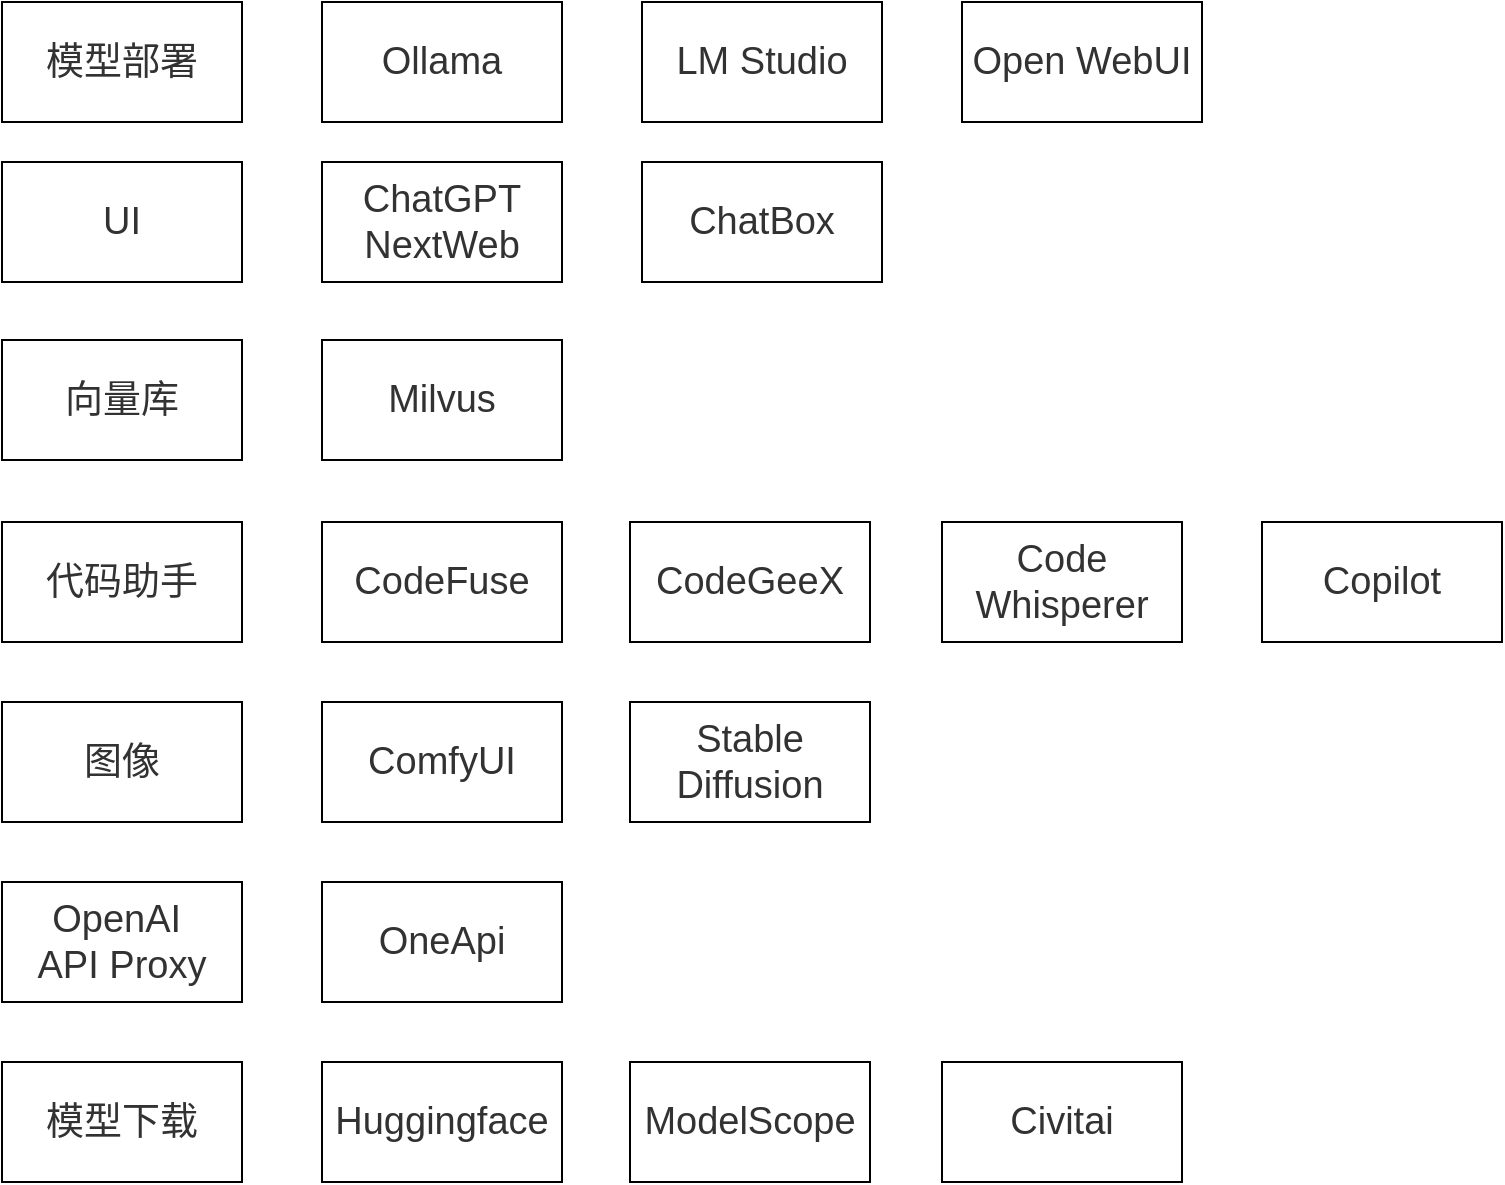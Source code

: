 <mxfile version="24.7.10">
  <diagram name="第 1 页" id="PDHeMenidrBcFPeE-wvX">
    <mxGraphModel dx="1434" dy="738" grid="1" gridSize="10" guides="1" tooltips="1" connect="1" arrows="1" fold="1" page="1" pageScale="1" pageWidth="827" pageHeight="1169" math="0" shadow="0">
      <root>
        <mxCell id="0" />
        <mxCell id="1" parent="0" />
        <mxCell id="YlcSn1d-cx9hKhMfV2pr-1" value="&lt;font face=&quot;Microsoft YaHei, 微软雅黑, Arial&quot; color=&quot;#323232&quot;&gt;&lt;span style=&quot;font-size: 19px; background-color: rgba(255, 255, 255, 0.01);&quot;&gt;模型部署&lt;/span&gt;&lt;/font&gt;" style="rounded=0;whiteSpace=wrap;html=1;" vertex="1" parent="1">
          <mxGeometry x="120" y="60" width="120" height="60" as="geometry" />
        </mxCell>
        <mxCell id="YlcSn1d-cx9hKhMfV2pr-2" value="&lt;font face=&quot;Microsoft YaHei, 微软雅黑, Arial&quot; color=&quot;#323232&quot;&gt;&lt;span style=&quot;font-size: 19px; background-color: rgba(255, 255, 255, 0.01);&quot;&gt;Ollama&lt;/span&gt;&lt;/font&gt;" style="rounded=0;whiteSpace=wrap;html=1;" vertex="1" parent="1">
          <mxGeometry x="280" y="60" width="120" height="60" as="geometry" />
        </mxCell>
        <mxCell id="YlcSn1d-cx9hKhMfV2pr-3" value="&lt;font face=&quot;Microsoft YaHei, 微软雅黑, Arial&quot; color=&quot;#323232&quot;&gt;&lt;span style=&quot;font-size: 19px; background-color: rgba(255, 255, 255, 0.01);&quot;&gt;LM Studio&lt;/span&gt;&lt;/font&gt;" style="rounded=0;whiteSpace=wrap;html=1;" vertex="1" parent="1">
          <mxGeometry x="440" y="60" width="120" height="60" as="geometry" />
        </mxCell>
        <mxCell id="YlcSn1d-cx9hKhMfV2pr-4" value="&lt;font face=&quot;Microsoft YaHei, 微软雅黑, Arial&quot; color=&quot;#323232&quot;&gt;&lt;span style=&quot;font-size: 19px; background-color: rgba(255, 255, 255, 0.01);&quot;&gt;Open WebUI&lt;/span&gt;&lt;/font&gt;" style="rounded=0;whiteSpace=wrap;html=1;" vertex="1" parent="1">
          <mxGeometry x="600" y="60" width="120" height="60" as="geometry" />
        </mxCell>
        <mxCell id="YlcSn1d-cx9hKhMfV2pr-5" value="&lt;font face=&quot;Microsoft YaHei, 微软雅黑, Arial&quot; color=&quot;#323232&quot;&gt;&lt;span style=&quot;font-size: 19px; background-color: rgba(255, 255, 255, 0.01);&quot;&gt;UI&lt;/span&gt;&lt;/font&gt;" style="rounded=0;whiteSpace=wrap;html=1;" vertex="1" parent="1">
          <mxGeometry x="120" y="140" width="120" height="60" as="geometry" />
        </mxCell>
        <mxCell id="YlcSn1d-cx9hKhMfV2pr-6" value="&lt;font face=&quot;Microsoft YaHei, 微软雅黑, Arial&quot; color=&quot;#323232&quot;&gt;&lt;span style=&quot;font-size: 19px; background-color: rgba(255, 255, 255, 0.01);&quot;&gt;ChatGPT&lt;/span&gt;&lt;/font&gt;&lt;div&gt;&lt;font face=&quot;Microsoft YaHei, 微软雅黑, Arial&quot; color=&quot;#323232&quot;&gt;&lt;span style=&quot;font-size: 19px; background-color: rgba(255, 255, 255, 0.01);&quot;&gt;NextWeb&lt;/span&gt;&lt;/font&gt;&lt;/div&gt;" style="rounded=0;whiteSpace=wrap;html=1;" vertex="1" parent="1">
          <mxGeometry x="280" y="140" width="120" height="60" as="geometry" />
        </mxCell>
        <mxCell id="YlcSn1d-cx9hKhMfV2pr-7" value="&lt;font face=&quot;Microsoft YaHei, 微软雅黑, Arial&quot; color=&quot;#323232&quot;&gt;&lt;span style=&quot;font-size: 19px; background-color: rgba(255, 255, 255, 0.01);&quot;&gt;ChatBox&lt;/span&gt;&lt;/font&gt;" style="rounded=0;whiteSpace=wrap;html=1;" vertex="1" parent="1">
          <mxGeometry x="440" y="140" width="120" height="60" as="geometry" />
        </mxCell>
        <mxCell id="YlcSn1d-cx9hKhMfV2pr-8" value="&lt;font face=&quot;Microsoft YaHei, 微软雅黑, Arial&quot; color=&quot;#323232&quot;&gt;&lt;span style=&quot;font-size: 19px; background-color: rgba(255, 255, 255, 0.01);&quot;&gt;向量库&lt;/span&gt;&lt;/font&gt;" style="rounded=0;whiteSpace=wrap;html=1;" vertex="1" parent="1">
          <mxGeometry x="120" y="229" width="120" height="60" as="geometry" />
        </mxCell>
        <mxCell id="YlcSn1d-cx9hKhMfV2pr-9" value="&lt;font face=&quot;Microsoft YaHei, 微软雅黑, Arial&quot; color=&quot;#323232&quot;&gt;&lt;span style=&quot;font-size: 19px; background-color: rgba(255, 255, 255, 0.01);&quot;&gt;Milvus&lt;/span&gt;&lt;/font&gt;" style="rounded=0;whiteSpace=wrap;html=1;" vertex="1" parent="1">
          <mxGeometry x="280" y="229" width="120" height="60" as="geometry" />
        </mxCell>
        <mxCell id="YlcSn1d-cx9hKhMfV2pr-10" value="&lt;font face=&quot;Microsoft YaHei, 微软雅黑, Arial&quot; color=&quot;#323232&quot;&gt;&lt;span style=&quot;font-size: 19px; background-color: rgba(255, 255, 255, 0.01);&quot;&gt;代码助手&lt;/span&gt;&lt;/font&gt;" style="rounded=0;whiteSpace=wrap;html=1;" vertex="1" parent="1">
          <mxGeometry x="120" y="320" width="120" height="60" as="geometry" />
        </mxCell>
        <mxCell id="YlcSn1d-cx9hKhMfV2pr-11" value="&lt;font face=&quot;Microsoft YaHei, 微软雅黑, Arial&quot; color=&quot;#323232&quot;&gt;&lt;span style=&quot;font-size: 19px; background-color: rgba(255, 255, 255, 0.01);&quot;&gt;CodeFuse&lt;/span&gt;&lt;/font&gt;" style="rounded=0;whiteSpace=wrap;html=1;" vertex="1" parent="1">
          <mxGeometry x="280" y="320" width="120" height="60" as="geometry" />
        </mxCell>
        <mxCell id="YlcSn1d-cx9hKhMfV2pr-12" value="&lt;font face=&quot;Microsoft YaHei, 微软雅黑, Arial&quot; color=&quot;#323232&quot;&gt;&lt;span style=&quot;font-size: 19px; background-color: rgba(255, 255, 255, 0.01);&quot;&gt;CodeGeeX&lt;/span&gt;&lt;/font&gt;" style="rounded=0;whiteSpace=wrap;html=1;" vertex="1" parent="1">
          <mxGeometry x="434" y="320" width="120" height="60" as="geometry" />
        </mxCell>
        <mxCell id="YlcSn1d-cx9hKhMfV2pr-13" value="&lt;font face=&quot;Microsoft YaHei, 微软雅黑, Arial&quot; color=&quot;#323232&quot;&gt;&lt;span style=&quot;font-size: 19px; background-color: rgba(255, 255, 255, 0.01);&quot;&gt;Code&lt;/span&gt;&lt;/font&gt;&lt;div&gt;&lt;font face=&quot;Microsoft YaHei, 微软雅黑, Arial&quot; color=&quot;#323232&quot;&gt;&lt;span style=&quot;font-size: 19px; background-color: rgba(255, 255, 255, 0.01);&quot;&gt;Whisperer&lt;/span&gt;&lt;/font&gt;&lt;/div&gt;" style="rounded=0;whiteSpace=wrap;html=1;" vertex="1" parent="1">
          <mxGeometry x="590" y="320" width="120" height="60" as="geometry" />
        </mxCell>
        <mxCell id="YlcSn1d-cx9hKhMfV2pr-14" value="&lt;font face=&quot;Microsoft YaHei, 微软雅黑, Arial&quot; color=&quot;#323232&quot;&gt;&lt;span style=&quot;font-size: 19px; background-color: rgba(255, 255, 255, 0.01);&quot;&gt;Copilot&lt;/span&gt;&lt;/font&gt;" style="rounded=0;whiteSpace=wrap;html=1;" vertex="1" parent="1">
          <mxGeometry x="750" y="320" width="120" height="60" as="geometry" />
        </mxCell>
        <mxCell id="YlcSn1d-cx9hKhMfV2pr-15" value="&lt;font face=&quot;Microsoft YaHei, 微软雅黑, Arial&quot; color=&quot;#323232&quot;&gt;&lt;span style=&quot;font-size: 19px; background-color: rgba(255, 255, 255, 0.01);&quot;&gt;图像&lt;/span&gt;&lt;/font&gt;" style="rounded=0;whiteSpace=wrap;html=1;" vertex="1" parent="1">
          <mxGeometry x="120" y="410" width="120" height="60" as="geometry" />
        </mxCell>
        <mxCell id="YlcSn1d-cx9hKhMfV2pr-16" value="&lt;font face=&quot;Microsoft YaHei, 微软雅黑, Arial&quot; color=&quot;#323232&quot;&gt;&lt;span style=&quot;font-size: 19px; background-color: rgba(255, 255, 255, 0.01);&quot;&gt;ComfyUI&lt;/span&gt;&lt;/font&gt;" style="rounded=0;whiteSpace=wrap;html=1;" vertex="1" parent="1">
          <mxGeometry x="280" y="410" width="120" height="60" as="geometry" />
        </mxCell>
        <mxCell id="YlcSn1d-cx9hKhMfV2pr-17" value="&lt;font face=&quot;Microsoft YaHei, 微软雅黑, Arial&quot; color=&quot;#323232&quot;&gt;&lt;span style=&quot;font-size: 19px; background-color: rgba(255, 255, 255, 0.01);&quot;&gt;Stable&lt;/span&gt;&lt;/font&gt;&lt;div&gt;&lt;font face=&quot;Microsoft YaHei, 微软雅黑, Arial&quot; color=&quot;#323232&quot;&gt;&lt;span style=&quot;font-size: 19px; background-color: rgba(255, 255, 255, 0.01);&quot;&gt;Diffusion&lt;/span&gt;&lt;/font&gt;&lt;/div&gt;" style="rounded=0;whiteSpace=wrap;html=1;" vertex="1" parent="1">
          <mxGeometry x="434" y="410" width="120" height="60" as="geometry" />
        </mxCell>
        <mxCell id="YlcSn1d-cx9hKhMfV2pr-18" value="&lt;font face=&quot;Microsoft YaHei, 微软雅黑, Arial&quot; color=&quot;#323232&quot;&gt;&lt;span style=&quot;font-size: 19px; background-color: rgba(255, 255, 255, 0.01);&quot;&gt;OpenAI&amp;nbsp;&lt;/span&gt;&lt;/font&gt;&lt;div&gt;&lt;font face=&quot;Microsoft YaHei, 微软雅黑, Arial&quot; color=&quot;#323232&quot;&gt;&lt;span style=&quot;font-size: 19px; background-color: rgba(255, 255, 255, 0.01);&quot;&gt;API Proxy&lt;/span&gt;&lt;/font&gt;&lt;/div&gt;" style="rounded=0;whiteSpace=wrap;html=1;" vertex="1" parent="1">
          <mxGeometry x="120" y="500" width="120" height="60" as="geometry" />
        </mxCell>
        <mxCell id="YlcSn1d-cx9hKhMfV2pr-19" value="&lt;font face=&quot;Microsoft YaHei, 微软雅黑, Arial&quot; color=&quot;#323232&quot;&gt;&lt;span style=&quot;font-size: 19px; background-color: rgba(255, 255, 255, 0.01);&quot;&gt;OneApi&lt;/span&gt;&lt;/font&gt;" style="rounded=0;whiteSpace=wrap;html=1;" vertex="1" parent="1">
          <mxGeometry x="280" y="500" width="120" height="60" as="geometry" />
        </mxCell>
        <mxCell id="YlcSn1d-cx9hKhMfV2pr-20" value="&lt;font face=&quot;Microsoft YaHei, 微软雅黑, Arial&quot; color=&quot;#323232&quot;&gt;&lt;span style=&quot;font-size: 19px; background-color: rgba(255, 255, 255, 0.01);&quot;&gt;模型下载&lt;/span&gt;&lt;/font&gt;" style="rounded=0;whiteSpace=wrap;html=1;" vertex="1" parent="1">
          <mxGeometry x="120" y="590" width="120" height="60" as="geometry" />
        </mxCell>
        <mxCell id="YlcSn1d-cx9hKhMfV2pr-21" value="&lt;font face=&quot;Microsoft YaHei, 微软雅黑, Arial&quot; color=&quot;#323232&quot;&gt;&lt;span style=&quot;font-size: 19px; background-color: rgba(255, 255, 255, 0.01);&quot;&gt;Huggingface&lt;/span&gt;&lt;/font&gt;" style="rounded=0;whiteSpace=wrap;html=1;" vertex="1" parent="1">
          <mxGeometry x="280" y="590" width="120" height="60" as="geometry" />
        </mxCell>
        <mxCell id="YlcSn1d-cx9hKhMfV2pr-22" value="&lt;font face=&quot;Microsoft YaHei, 微软雅黑, Arial&quot; color=&quot;#323232&quot;&gt;&lt;span style=&quot;font-size: 19px; background-color: rgba(255, 255, 255, 0.01);&quot;&gt;ModelScope&lt;/span&gt;&lt;/font&gt;" style="rounded=0;whiteSpace=wrap;html=1;" vertex="1" parent="1">
          <mxGeometry x="434" y="590" width="120" height="60" as="geometry" />
        </mxCell>
        <mxCell id="YlcSn1d-cx9hKhMfV2pr-23" value="&lt;font face=&quot;Microsoft YaHei, 微软雅黑, Arial&quot; color=&quot;#323232&quot;&gt;&lt;span style=&quot;font-size: 19px; background-color: rgba(255, 255, 255, 0.01);&quot;&gt;Civitai&lt;/span&gt;&lt;/font&gt;" style="rounded=0;whiteSpace=wrap;html=1;" vertex="1" parent="1">
          <mxGeometry x="590" y="590" width="120" height="60" as="geometry" />
        </mxCell>
      </root>
    </mxGraphModel>
  </diagram>
</mxfile>
